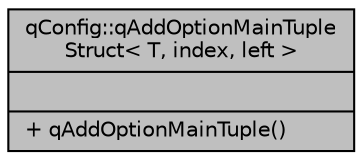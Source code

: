 digraph "qConfig::qAddOptionMainTupleStruct&lt; T, index, left &gt;"
{
 // INTERACTIVE_SVG=YES
  bgcolor="transparent";
  edge [fontname="Helvetica",fontsize="10",labelfontname="Helvetica",labelfontsize="10"];
  node [fontname="Helvetica",fontsize="10",shape=record];
  Node1 [label="{qConfig::qAddOptionMainTuple\lStruct\< T, index, left \>\n||+ qAddOptionMainTuple()\l}",height=0.2,width=0.4,color="black", fillcolor="grey75", style="filled", fontcolor="black"];
}
